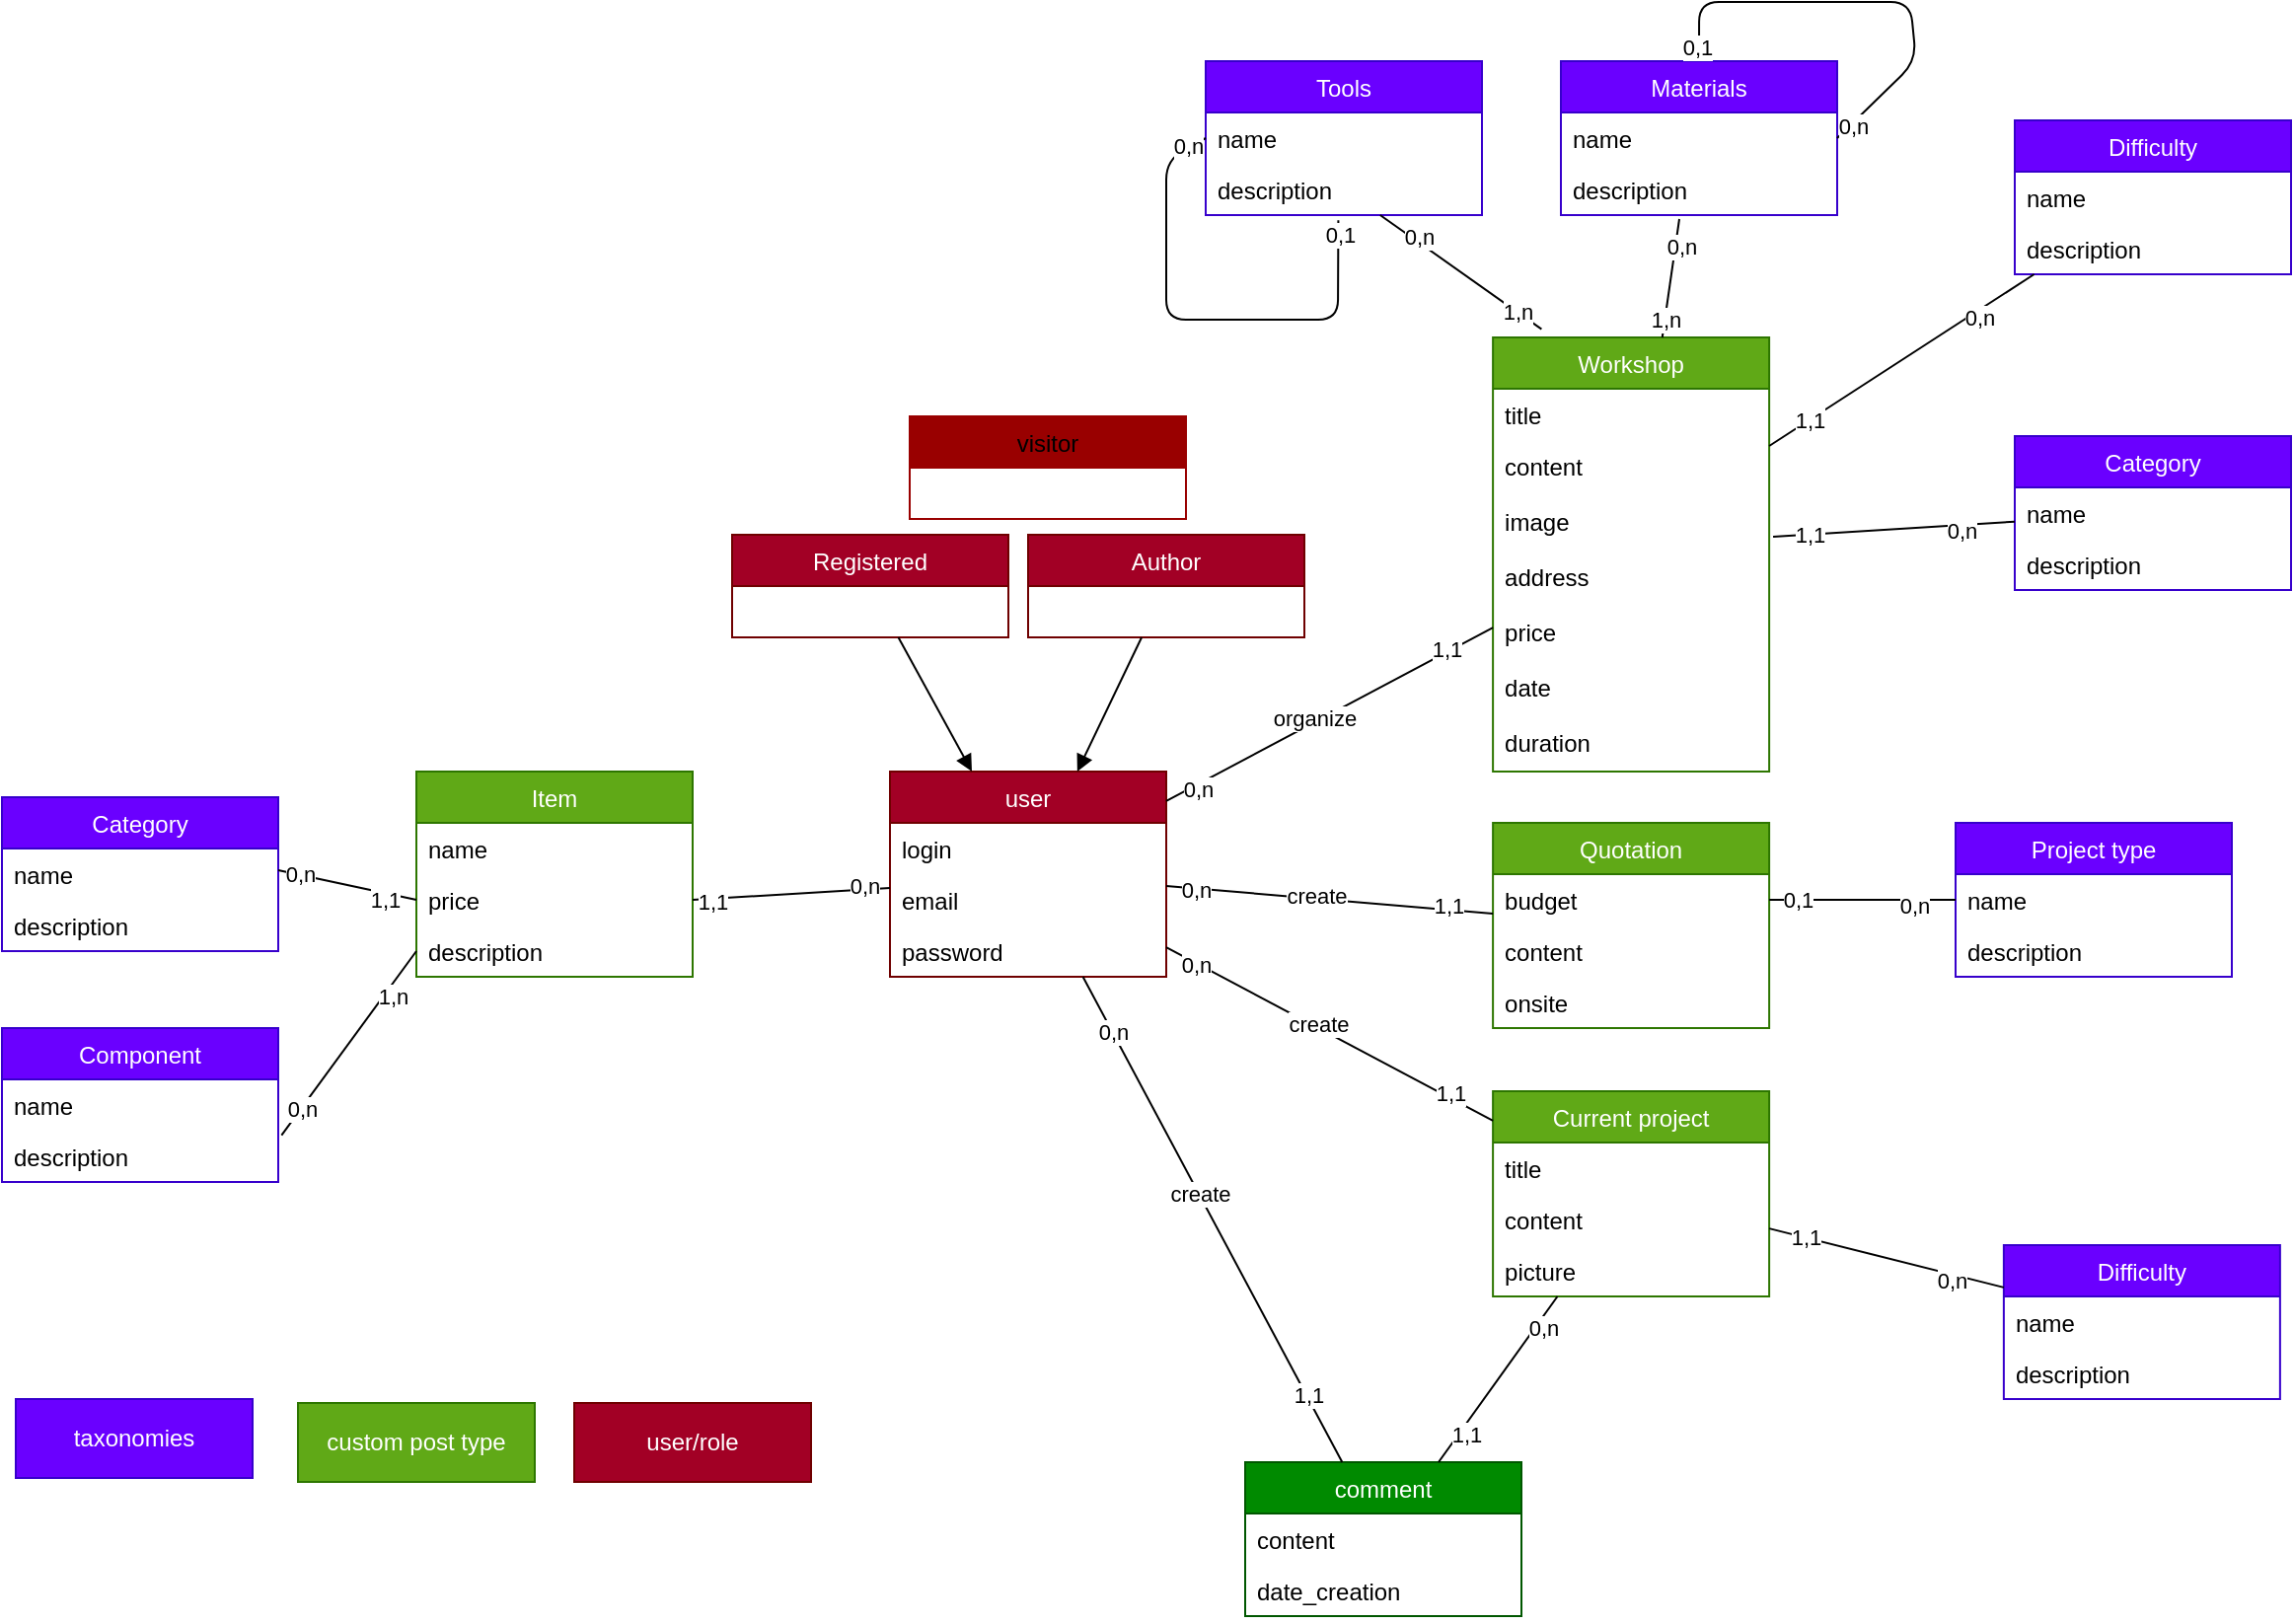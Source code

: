 <mxfile>
    <diagram id="HrtR2epMwUGBjDu_C8pM" name="Page-1">
        <mxGraphModel dx="2757" dy="847" grid="1" gridSize="10" guides="1" tooltips="1" connect="1" arrows="1" fold="1" page="1" pageScale="1" pageWidth="827" pageHeight="1169" math="0" shadow="0">
            <root>
                <mxCell id="0"/>
                <mxCell id="1" parent="0"/>
                <mxCell id="2" value="Current project" style="swimlane;fontStyle=0;childLayout=stackLayout;horizontal=1;startSize=26;horizontalStack=0;resizeParent=1;resizeParentMax=0;resizeLast=0;collapsible=1;marginBottom=0;fillColor=#60a917;strokeColor=#2D7600;fontColor=#ffffff;" parent="1" vertex="1">
                    <mxGeometry x="215.56" y="552" width="140" height="104" as="geometry"/>
                </mxCell>
                <mxCell id="3" value="title" style="text;strokeColor=none;fillColor=none;align=left;verticalAlign=top;spacingLeft=4;spacingRight=4;overflow=hidden;rotatable=0;points=[[0,0.5],[1,0.5]];portConstraint=eastwest;" parent="2" vertex="1">
                    <mxGeometry y="26" width="140" height="26" as="geometry"/>
                </mxCell>
                <mxCell id="148" value="content" style="text;strokeColor=none;fillColor=none;align=left;verticalAlign=top;spacingLeft=4;spacingRight=4;overflow=hidden;rotatable=0;points=[[0,0.5],[1,0.5]];portConstraint=eastwest;" vertex="1" parent="2">
                    <mxGeometry y="52" width="140" height="26" as="geometry"/>
                </mxCell>
                <mxCell id="4" value="picture" style="text;strokeColor=none;fillColor=none;align=left;verticalAlign=top;spacingLeft=4;spacingRight=4;overflow=hidden;rotatable=0;points=[[0,0.5],[1,0.5]];portConstraint=eastwest;" parent="2" vertex="1">
                    <mxGeometry y="78" width="140" height="26" as="geometry"/>
                </mxCell>
                <mxCell id="6" value="comment" style="swimlane;fontStyle=0;childLayout=stackLayout;horizontal=1;startSize=26;horizontalStack=0;resizeParent=1;resizeParentMax=0;resizeLast=0;collapsible=1;marginBottom=0;fillColor=#008a00;strokeColor=#005700;fontColor=#ffffff;" parent="1" vertex="1">
                    <mxGeometry x="90.0" y="740" width="140" height="78" as="geometry"/>
                </mxCell>
                <mxCell id="8" value="content" style="text;strokeColor=none;fillColor=none;align=left;verticalAlign=top;spacingLeft=4;spacingRight=4;overflow=hidden;rotatable=0;points=[[0,0.5],[1,0.5]];portConstraint=eastwest;" parent="6" vertex="1">
                    <mxGeometry y="26" width="140" height="26" as="geometry"/>
                </mxCell>
                <mxCell id="9" value="date_creation" style="text;strokeColor=none;fillColor=none;align=left;verticalAlign=top;spacingLeft=4;spacingRight=4;overflow=hidden;rotatable=0;points=[[0,0.5],[1,0.5]];portConstraint=eastwest;" parent="6" vertex="1">
                    <mxGeometry y="52" width="140" height="26" as="geometry"/>
                </mxCell>
                <mxCell id="10" value="" style="endArrow=none;html=1;" parent="1" source="6" target="2" edge="1">
                    <mxGeometry width="50" height="50" relative="1" as="geometry">
                        <mxPoint x="290" y="732" as="sourcePoint"/>
                        <mxPoint x="340" y="682" as="targetPoint"/>
                    </mxGeometry>
                </mxCell>
                <mxCell id="11" value="0,n" style="edgeLabel;html=1;align=center;verticalAlign=middle;resizable=0;points=[];" parent="10" vertex="1" connectable="0">
                    <mxGeometry x="0.667" y="-3" relative="1" as="geometry">
                        <mxPoint as="offset"/>
                    </mxGeometry>
                </mxCell>
                <mxCell id="12" value="1,1" style="edgeLabel;html=1;align=center;verticalAlign=middle;resizable=0;points=[];" parent="10" vertex="1" connectable="0">
                    <mxGeometry x="-0.627" y="-3" relative="1" as="geometry">
                        <mxPoint as="offset"/>
                    </mxGeometry>
                </mxCell>
                <mxCell id="13" value="Difficulty" style="swimlane;fontStyle=0;childLayout=stackLayout;horizontal=1;startSize=26;horizontalStack=0;resizeParent=1;resizeParentMax=0;resizeLast=0;collapsible=1;marginBottom=0;fillColor=#6a00ff;strokeColor=#3700CC;fontColor=#ffffff;" parent="1" vertex="1">
                    <mxGeometry x="474.44" y="630" width="140" height="78" as="geometry"/>
                </mxCell>
                <mxCell id="14" value="name" style="text;strokeColor=none;fillColor=none;align=left;verticalAlign=top;spacingLeft=4;spacingRight=4;overflow=hidden;rotatable=0;points=[[0,0.5],[1,0.5]];portConstraint=eastwest;" parent="13" vertex="1">
                    <mxGeometry y="26" width="140" height="26" as="geometry"/>
                </mxCell>
                <mxCell id="15" value="description" style="text;strokeColor=none;fillColor=none;align=left;verticalAlign=top;spacingLeft=4;spacingRight=4;overflow=hidden;rotatable=0;points=[[0,0.5],[1,0.5]];portConstraint=eastwest;" parent="13" vertex="1">
                    <mxGeometry y="52" width="140" height="26" as="geometry"/>
                </mxCell>
                <mxCell id="17" value="" style="endArrow=none;html=1;" parent="1" source="2" target="13" edge="1">
                    <mxGeometry width="50" height="50" relative="1" as="geometry">
                        <mxPoint x="404.44" y="600" as="sourcePoint"/>
                        <mxPoint x="454.44" y="550" as="targetPoint"/>
                    </mxGeometry>
                </mxCell>
                <mxCell id="18" value="1,1" style="edgeLabel;html=1;align=center;verticalAlign=middle;resizable=0;points=[];" parent="17" vertex="1" connectable="0">
                    <mxGeometry x="-0.702" relative="1" as="geometry">
                        <mxPoint as="offset"/>
                    </mxGeometry>
                </mxCell>
                <mxCell id="19" value="0,n" style="edgeLabel;html=1;align=center;verticalAlign=middle;resizable=0;points=[];" parent="17" vertex="1" connectable="0">
                    <mxGeometry x="0.56" y="-3" relative="1" as="geometry">
                        <mxPoint as="offset"/>
                    </mxGeometry>
                </mxCell>
                <mxCell id="29" value="Author" style="swimlane;fontStyle=0;childLayout=stackLayout;horizontal=1;startSize=26;horizontalStack=0;resizeParent=1;resizeParentMax=0;resizeLast=0;collapsible=1;marginBottom=0;fillColor=#a20025;strokeColor=#6F0000;fontColor=#ffffff;" parent="1" vertex="1">
                    <mxGeometry x="-20" y="270" width="140" height="52" as="geometry"/>
                </mxCell>
                <mxCell id="33" value="Registered" style="swimlane;fontStyle=0;childLayout=stackLayout;horizontal=1;startSize=26;horizontalStack=0;resizeParent=1;resizeParentMax=0;resizeLast=0;collapsible=1;marginBottom=0;fillColor=#a20025;strokeColor=#6F0000;fontColor=#ffffff;" parent="1" vertex="1">
                    <mxGeometry x="-170" y="270" width="140" height="52" as="geometry"/>
                </mxCell>
                <mxCell id="37" value="visitor" style="swimlane;fontStyle=0;childLayout=stackLayout;horizontal=1;startSize=26;horizontalStack=0;resizeParent=1;resizeParentMax=0;resizeLast=0;collapsible=1;marginBottom=0;fillColor=#990000;strokeColor=#990000;" parent="1" vertex="1">
                    <mxGeometry x="-80" y="210" width="140" height="52" as="geometry"/>
                </mxCell>
                <mxCell id="43" value="user" style="swimlane;fontStyle=0;childLayout=stackLayout;horizontal=1;startSize=26;horizontalStack=0;resizeParent=1;resizeParentMax=0;resizeLast=0;collapsible=1;marginBottom=0;fillColor=#a20025;strokeColor=#6F0000;fontColor=#ffffff;" parent="1" vertex="1">
                    <mxGeometry x="-90" y="390" width="140" height="104" as="geometry"/>
                </mxCell>
                <mxCell id="44" value="login" style="text;strokeColor=none;fillColor=none;align=left;verticalAlign=top;spacingLeft=4;spacingRight=4;overflow=hidden;rotatable=0;points=[[0,0.5],[1,0.5]];portConstraint=eastwest;" parent="43" vertex="1">
                    <mxGeometry y="26" width="140" height="26" as="geometry"/>
                </mxCell>
                <mxCell id="45" value="email" style="text;strokeColor=none;fillColor=none;align=left;verticalAlign=top;spacingLeft=4;spacingRight=4;overflow=hidden;rotatable=0;points=[[0,0.5],[1,0.5]];portConstraint=eastwest;" parent="43" vertex="1">
                    <mxGeometry y="52" width="140" height="26" as="geometry"/>
                </mxCell>
                <mxCell id="46" value="password" style="text;strokeColor=none;fillColor=none;align=left;verticalAlign=top;spacingLeft=4;spacingRight=4;overflow=hidden;rotatable=0;points=[[0,0.5],[1,0.5]];portConstraint=eastwest;" parent="43" vertex="1">
                    <mxGeometry y="78" width="140" height="26" as="geometry"/>
                </mxCell>
                <mxCell id="47" value="" style="endArrow=block;html=1;endFill=1;" parent="1" source="29" target="43" edge="1">
                    <mxGeometry width="50" height="50" relative="1" as="geometry">
                        <mxPoint x="430" y="80" as="sourcePoint"/>
                        <mxPoint x="480" y="30" as="targetPoint"/>
                    </mxGeometry>
                </mxCell>
                <mxCell id="48" value="" style="endArrow=block;html=1;endFill=1;" parent="1" source="33" target="43" edge="1">
                    <mxGeometry width="50" height="50" relative="1" as="geometry">
                        <mxPoint x="430" y="5.25" as="sourcePoint"/>
                        <mxPoint x="330" y="32.75" as="targetPoint"/>
                    </mxGeometry>
                </mxCell>
                <mxCell id="49" value="" style="endArrow=none;html=1;" parent="1" source="2" target="43" edge="1">
                    <mxGeometry width="50" height="50" relative="1" as="geometry">
                        <mxPoint x="330" y="160" as="sourcePoint"/>
                        <mxPoint x="380" y="110" as="targetPoint"/>
                    </mxGeometry>
                </mxCell>
                <mxCell id="50" value="create" style="edgeLabel;html=1;align=center;verticalAlign=middle;resizable=0;points=[];" parent="49" vertex="1" connectable="0">
                    <mxGeometry x="0.09" y="-2" relative="1" as="geometry">
                        <mxPoint as="offset"/>
                    </mxGeometry>
                </mxCell>
                <mxCell id="51" value="0,n" style="edgeLabel;html=1;align=center;verticalAlign=middle;resizable=0;points=[];" parent="49" vertex="1" connectable="0">
                    <mxGeometry x="0.83" y="1" relative="1" as="geometry">
                        <mxPoint x="1" as="offset"/>
                    </mxGeometry>
                </mxCell>
                <mxCell id="52" value="1,1" style="edgeLabel;html=1;align=center;verticalAlign=middle;resizable=0;points=[];" parent="49" vertex="1" connectable="0">
                    <mxGeometry x="-0.726" y="-2" relative="1" as="geometry">
                        <mxPoint as="offset"/>
                    </mxGeometry>
                </mxCell>
                <mxCell id="54" value="" style="endArrow=none;html=1;" parent="1" source="43" target="6" edge="1">
                    <mxGeometry width="50" height="50" relative="1" as="geometry">
                        <mxPoint y="490" as="sourcePoint"/>
                        <mxPoint x="50" y="440" as="targetPoint"/>
                    </mxGeometry>
                </mxCell>
                <mxCell id="55" value="create" style="edgeLabel;html=1;align=center;verticalAlign=middle;resizable=0;points=[];" parent="54" vertex="1" connectable="0">
                    <mxGeometry x="-0.108" relative="1" as="geometry">
                        <mxPoint as="offset"/>
                    </mxGeometry>
                </mxCell>
                <mxCell id="56" value="0,n" style="edgeLabel;html=1;align=center;verticalAlign=middle;resizable=0;points=[];" parent="54" vertex="1" connectable="0">
                    <mxGeometry x="-0.774" relative="1" as="geometry">
                        <mxPoint as="offset"/>
                    </mxGeometry>
                </mxCell>
                <mxCell id="57" value="1,1" style="edgeLabel;html=1;align=center;verticalAlign=middle;resizable=0;points=[];" parent="54" vertex="1" connectable="0">
                    <mxGeometry x="0.73" y="1" relative="1" as="geometry">
                        <mxPoint as="offset"/>
                    </mxGeometry>
                </mxCell>
                <mxCell id="61" value="user/role" style="rounded=0;whiteSpace=wrap;html=1;fillColor=#a20025;strokeColor=#6F0000;fontColor=#ffffff;" parent="1" vertex="1">
                    <mxGeometry x="-250" y="710" width="120" height="40" as="geometry"/>
                </mxCell>
                <mxCell id="65" value="custom post type" style="rounded=0;whiteSpace=wrap;html=1;fillColor=#60a917;strokeColor=#2D7600;fontColor=#ffffff;" parent="1" vertex="1">
                    <mxGeometry x="-390" y="710" width="120" height="40" as="geometry"/>
                </mxCell>
                <mxCell id="66" value="taxonomies" style="rounded=0;whiteSpace=wrap;html=1;fillColor=#6a00ff;strokeColor=#3700CC;fontColor=#ffffff;" parent="1" vertex="1">
                    <mxGeometry x="-533" y="708" width="120" height="40" as="geometry"/>
                </mxCell>
                <mxCell id="75" value="Quotation" style="swimlane;fontStyle=0;childLayout=stackLayout;horizontal=1;startSize=26;horizontalStack=0;resizeParent=1;resizeParentMax=0;resizeLast=0;collapsible=1;marginBottom=0;fillColor=#60a917;strokeColor=#2D7600;fontColor=#ffffff;" parent="1" vertex="1">
                    <mxGeometry x="215.56" y="416" width="140" height="104" as="geometry"/>
                </mxCell>
                <mxCell id="76" value="budget" style="text;strokeColor=none;fillColor=none;align=left;verticalAlign=top;spacingLeft=4;spacingRight=4;overflow=hidden;rotatable=0;points=[[0,0.5],[1,0.5]];portConstraint=eastwest;" parent="75" vertex="1">
                    <mxGeometry y="26" width="140" height="26" as="geometry"/>
                </mxCell>
                <mxCell id="147" value="content" style="text;strokeColor=none;fillColor=none;align=left;verticalAlign=top;spacingLeft=4;spacingRight=4;overflow=hidden;rotatable=0;points=[[0,0.5],[1,0.5]];portConstraint=eastwest;" vertex="1" parent="75">
                    <mxGeometry y="52" width="140" height="26" as="geometry"/>
                </mxCell>
                <mxCell id="77" value="onsite" style="text;strokeColor=none;fillColor=none;align=left;verticalAlign=top;spacingLeft=4;spacingRight=4;overflow=hidden;rotatable=0;points=[[0,0.5],[1,0.5]];portConstraint=eastwest;" parent="75" vertex="1">
                    <mxGeometry y="78" width="140" height="26" as="geometry"/>
                </mxCell>
                <mxCell id="78" value="" style="endArrow=none;html=1;" parent="1" source="75" target="43" edge="1">
                    <mxGeometry width="50" height="50" relative="1" as="geometry">
                        <mxPoint x="205.56" y="331.997" as="sourcePoint"/>
                        <mxPoint x="40" y="333.623" as="targetPoint"/>
                    </mxGeometry>
                </mxCell>
                <mxCell id="79" value="create" style="edgeLabel;html=1;align=center;verticalAlign=middle;resizable=0;points=[];" parent="78" vertex="1" connectable="0">
                    <mxGeometry x="0.09" y="-2" relative="1" as="geometry">
                        <mxPoint as="offset"/>
                    </mxGeometry>
                </mxCell>
                <mxCell id="80" value="0,n" style="edgeLabel;html=1;align=center;verticalAlign=middle;resizable=0;points=[];" parent="78" vertex="1" connectable="0">
                    <mxGeometry x="0.83" y="1" relative="1" as="geometry">
                        <mxPoint x="1" as="offset"/>
                    </mxGeometry>
                </mxCell>
                <mxCell id="81" value="1,1" style="edgeLabel;html=1;align=center;verticalAlign=middle;resizable=0;points=[];" parent="78" vertex="1" connectable="0">
                    <mxGeometry x="-0.726" y="-2" relative="1" as="geometry">
                        <mxPoint as="offset"/>
                    </mxGeometry>
                </mxCell>
                <mxCell id="82" value="Project type" style="swimlane;fontStyle=0;childLayout=stackLayout;horizontal=1;startSize=26;horizontalStack=0;resizeParent=1;resizeParentMax=0;resizeLast=0;collapsible=1;marginBottom=0;fillColor=#6a00ff;strokeColor=#3700CC;fontColor=#ffffff;" parent="1" vertex="1">
                    <mxGeometry x="450" y="416" width="140" height="78" as="geometry"/>
                </mxCell>
                <mxCell id="83" value="name" style="text;strokeColor=none;fillColor=none;align=left;verticalAlign=top;spacingLeft=4;spacingRight=4;overflow=hidden;rotatable=0;points=[[0,0.5],[1,0.5]];portConstraint=eastwest;" parent="82" vertex="1">
                    <mxGeometry y="26" width="140" height="26" as="geometry"/>
                </mxCell>
                <mxCell id="84" value="description" style="text;strokeColor=none;fillColor=none;align=left;verticalAlign=top;spacingLeft=4;spacingRight=4;overflow=hidden;rotatable=0;points=[[0,0.5],[1,0.5]];portConstraint=eastwest;" parent="82" vertex="1">
                    <mxGeometry y="52" width="140" height="26" as="geometry"/>
                </mxCell>
                <mxCell id="85" value="" style="endArrow=none;html=1;exitX=1;exitY=0.5;exitDx=0;exitDy=0;" parent="1" source="76" target="82" edge="1">
                    <mxGeometry width="50" height="50" relative="1" as="geometry">
                        <mxPoint x="344.44" y="511.17" as="sourcePoint"/>
                        <mxPoint x="468.88" y="511.17" as="targetPoint"/>
                        <Array as="points"/>
                    </mxGeometry>
                </mxCell>
                <mxCell id="86" value="0,1" style="edgeLabel;html=1;align=center;verticalAlign=middle;resizable=0;points=[];" parent="85" vertex="1" connectable="0">
                    <mxGeometry x="-0.702" relative="1" as="geometry">
                        <mxPoint as="offset"/>
                    </mxGeometry>
                </mxCell>
                <mxCell id="87" value="0,n" style="edgeLabel;html=1;align=center;verticalAlign=middle;resizable=0;points=[];" parent="85" vertex="1" connectable="0">
                    <mxGeometry x="0.56" y="-3" relative="1" as="geometry">
                        <mxPoint as="offset"/>
                    </mxGeometry>
                </mxCell>
                <mxCell id="88" value="Workshop" style="swimlane;fontStyle=0;childLayout=stackLayout;horizontal=1;startSize=26;horizontalStack=0;resizeParent=1;resizeParentMax=0;resizeLast=0;collapsible=1;marginBottom=0;fillColor=#60a917;strokeColor=#2D7600;fontColor=#ffffff;" parent="1" vertex="1">
                    <mxGeometry x="215.56" y="170" width="140" height="220" as="geometry"/>
                </mxCell>
                <mxCell id="89" value="title" style="text;strokeColor=none;fillColor=none;align=left;verticalAlign=top;spacingLeft=4;spacingRight=4;overflow=hidden;rotatable=0;points=[[0,0.5],[1,0.5]];portConstraint=eastwest;" parent="88" vertex="1">
                    <mxGeometry y="26" width="140" height="26" as="geometry"/>
                </mxCell>
                <mxCell id="90" value="content" style="text;strokeColor=none;fillColor=none;align=left;verticalAlign=top;spacingLeft=4;spacingRight=4;overflow=hidden;rotatable=0;points=[[0,0.5],[1,0.5]];portConstraint=eastwest;" parent="88" vertex="1">
                    <mxGeometry y="52" width="140" height="28" as="geometry"/>
                </mxCell>
                <mxCell id="142" value="image" style="text;strokeColor=none;fillColor=none;align=left;verticalAlign=top;spacingLeft=4;spacingRight=4;overflow=hidden;rotatable=0;points=[[0,0.5],[1,0.5]];portConstraint=eastwest;" vertex="1" parent="88">
                    <mxGeometry y="80" width="140" height="28" as="geometry"/>
                </mxCell>
                <mxCell id="143" value="address" style="text;strokeColor=none;fillColor=none;align=left;verticalAlign=top;spacingLeft=4;spacingRight=4;overflow=hidden;rotatable=0;points=[[0,0.5],[1,0.5]];portConstraint=eastwest;" vertex="1" parent="88">
                    <mxGeometry y="108" width="140" height="28" as="geometry"/>
                </mxCell>
                <mxCell id="144" value="price" style="text;strokeColor=none;fillColor=none;align=left;verticalAlign=top;spacingLeft=4;spacingRight=4;overflow=hidden;rotatable=0;points=[[0,0.5],[1,0.5]];portConstraint=eastwest;" vertex="1" parent="88">
                    <mxGeometry y="136" width="140" height="28" as="geometry"/>
                </mxCell>
                <mxCell id="145" value="date" style="text;strokeColor=none;fillColor=none;align=left;verticalAlign=top;spacingLeft=4;spacingRight=4;overflow=hidden;rotatable=0;points=[[0,0.5],[1,0.5]];portConstraint=eastwest;" vertex="1" parent="88">
                    <mxGeometry y="164" width="140" height="28" as="geometry"/>
                </mxCell>
                <mxCell id="146" value="duration" style="text;strokeColor=none;fillColor=none;align=left;verticalAlign=top;spacingLeft=4;spacingRight=4;overflow=hidden;rotatable=0;points=[[0,0.5],[1,0.5]];portConstraint=eastwest;" vertex="1" parent="88">
                    <mxGeometry y="192" width="140" height="28" as="geometry"/>
                </mxCell>
                <mxCell id="92" value="Category" style="swimlane;fontStyle=0;childLayout=stackLayout;horizontal=1;startSize=26;horizontalStack=0;resizeParent=1;resizeParentMax=0;resizeLast=0;collapsible=1;marginBottom=0;fillColor=#6a00ff;strokeColor=#3700CC;fontColor=#ffffff;" parent="1" vertex="1">
                    <mxGeometry x="480" y="220" width="140" height="78" as="geometry"/>
                </mxCell>
                <mxCell id="93" value="name" style="text;strokeColor=none;fillColor=none;align=left;verticalAlign=top;spacingLeft=4;spacingRight=4;overflow=hidden;rotatable=0;points=[[0,0.5],[1,0.5]];portConstraint=eastwest;" parent="92" vertex="1">
                    <mxGeometry y="26" width="140" height="26" as="geometry"/>
                </mxCell>
                <mxCell id="94" value="description" style="text;strokeColor=none;fillColor=none;align=left;verticalAlign=top;spacingLeft=4;spacingRight=4;overflow=hidden;rotatable=0;points=[[0,0.5],[1,0.5]];portConstraint=eastwest;" parent="92" vertex="1">
                    <mxGeometry y="52" width="140" height="26" as="geometry"/>
                </mxCell>
                <mxCell id="95" value="" style="endArrow=none;html=1;exitX=1.014;exitY=0.75;exitDx=0;exitDy=0;exitPerimeter=0;" parent="1" source="142" target="92" edge="1">
                    <mxGeometry width="50" height="50" relative="1" as="geometry">
                        <mxPoint x="370" y="200" as="sourcePoint"/>
                        <mxPoint x="474.44" y="211.17" as="targetPoint"/>
                        <Array as="points"/>
                    </mxGeometry>
                </mxCell>
                <mxCell id="96" value="1,1" style="edgeLabel;html=1;align=center;verticalAlign=middle;resizable=0;points=[];" parent="95" vertex="1" connectable="0">
                    <mxGeometry x="-0.702" relative="1" as="geometry">
                        <mxPoint as="offset"/>
                    </mxGeometry>
                </mxCell>
                <mxCell id="97" value="0,n" style="edgeLabel;html=1;align=center;verticalAlign=middle;resizable=0;points=[];" parent="95" vertex="1" connectable="0">
                    <mxGeometry x="0.56" y="-3" relative="1" as="geometry">
                        <mxPoint as="offset"/>
                    </mxGeometry>
                </mxCell>
                <mxCell id="98" value="" style="endArrow=none;html=1;" parent="1" source="88" target="43" edge="1">
                    <mxGeometry width="50" height="50" relative="1" as="geometry">
                        <mxPoint x="225.56" y="218.777" as="sourcePoint"/>
                        <mxPoint x="60" y="280.003" as="targetPoint"/>
                    </mxGeometry>
                </mxCell>
                <mxCell id="99" value="organize" style="edgeLabel;html=1;align=center;verticalAlign=middle;resizable=0;points=[];" parent="98" vertex="1" connectable="0">
                    <mxGeometry x="0.09" y="-2" relative="1" as="geometry">
                        <mxPoint as="offset"/>
                    </mxGeometry>
                </mxCell>
                <mxCell id="100" value="0,n" style="edgeLabel;html=1;align=center;verticalAlign=middle;resizable=0;points=[];" parent="98" vertex="1" connectable="0">
                    <mxGeometry x="0.83" y="1" relative="1" as="geometry">
                        <mxPoint x="1" as="offset"/>
                    </mxGeometry>
                </mxCell>
                <mxCell id="101" value="1,1" style="edgeLabel;html=1;align=center;verticalAlign=middle;resizable=0;points=[];" parent="98" vertex="1" connectable="0">
                    <mxGeometry x="-0.726" y="-2" relative="1" as="geometry">
                        <mxPoint as="offset"/>
                    </mxGeometry>
                </mxCell>
                <mxCell id="103" value="Difficulty" style="swimlane;fontStyle=0;childLayout=stackLayout;horizontal=1;startSize=26;horizontalStack=0;resizeParent=1;resizeParentMax=0;resizeLast=0;collapsible=1;marginBottom=0;fillColor=#6a00ff;strokeColor=#3700CC;fontColor=#ffffff;" parent="1" vertex="1">
                    <mxGeometry x="480" y="60" width="140" height="78" as="geometry"/>
                </mxCell>
                <mxCell id="104" value="name" style="text;strokeColor=none;fillColor=none;align=left;verticalAlign=top;spacingLeft=4;spacingRight=4;overflow=hidden;rotatable=0;points=[[0,0.5],[1,0.5]];portConstraint=eastwest;" parent="103" vertex="1">
                    <mxGeometry y="26" width="140" height="26" as="geometry"/>
                </mxCell>
                <mxCell id="105" value="description" style="text;strokeColor=none;fillColor=none;align=left;verticalAlign=top;spacingLeft=4;spacingRight=4;overflow=hidden;rotatable=0;points=[[0,0.5],[1,0.5]];portConstraint=eastwest;" parent="103" vertex="1">
                    <mxGeometry y="52" width="140" height="26" as="geometry"/>
                </mxCell>
                <mxCell id="112" value="" style="endArrow=none;html=1;exitX=1;exitY=0.25;exitDx=0;exitDy=0;" parent="1" source="88" target="103" edge="1">
                    <mxGeometry width="50" height="50" relative="1" as="geometry">
                        <mxPoint x="340.0" y="118.41" as="sourcePoint"/>
                        <mxPoint x="464.44" y="118.41" as="targetPoint"/>
                    </mxGeometry>
                </mxCell>
                <mxCell id="113" value="1,1" style="edgeLabel;html=1;align=center;verticalAlign=middle;resizable=0;points=[];" parent="112" vertex="1" connectable="0">
                    <mxGeometry x="-0.702" relative="1" as="geometry">
                        <mxPoint as="offset"/>
                    </mxGeometry>
                </mxCell>
                <mxCell id="114" value="0,n" style="edgeLabel;html=1;align=center;verticalAlign=middle;resizable=0;points=[];" parent="112" vertex="1" connectable="0">
                    <mxGeometry x="0.56" y="-3" relative="1" as="geometry">
                        <mxPoint as="offset"/>
                    </mxGeometry>
                </mxCell>
                <mxCell id="115" value="Materials" style="swimlane;fontStyle=0;childLayout=stackLayout;horizontal=1;startSize=26;horizontalStack=0;resizeParent=1;resizeParentMax=0;resizeLast=0;collapsible=1;marginBottom=0;fillColor=#6a00ff;strokeColor=#3700CC;fontColor=#ffffff;" parent="1" vertex="1">
                    <mxGeometry x="250" y="30" width="140" height="78" as="geometry"/>
                </mxCell>
                <mxCell id="116" value="name" style="text;strokeColor=none;fillColor=none;align=left;verticalAlign=top;spacingLeft=4;spacingRight=4;overflow=hidden;rotatable=0;points=[[0,0.5],[1,0.5]];portConstraint=eastwest;" parent="115" vertex="1">
                    <mxGeometry y="26" width="140" height="26" as="geometry"/>
                </mxCell>
                <mxCell id="117" value="description" style="text;strokeColor=none;fillColor=none;align=left;verticalAlign=top;spacingLeft=4;spacingRight=4;overflow=hidden;rotatable=0;points=[[0,0.5],[1,0.5]];portConstraint=eastwest;" parent="115" vertex="1">
                    <mxGeometry y="52" width="140" height="26" as="geometry"/>
                </mxCell>
                <mxCell id="121" value="" style="endArrow=none;html=1;" parent="1" source="88" edge="1">
                    <mxGeometry width="50" height="50" relative="1" as="geometry">
                        <mxPoint x="250.0" y="165.92" as="sourcePoint"/>
                        <mxPoint x="310" y="110" as="targetPoint"/>
                    </mxGeometry>
                </mxCell>
                <mxCell id="122" value="1,n" style="edgeLabel;html=1;align=center;verticalAlign=middle;resizable=0;points=[];" parent="121" vertex="1" connectable="0">
                    <mxGeometry x="-0.702" relative="1" as="geometry">
                        <mxPoint as="offset"/>
                    </mxGeometry>
                </mxCell>
                <mxCell id="123" value="0,n" style="edgeLabel;html=1;align=center;verticalAlign=middle;resizable=0;points=[];" parent="121" vertex="1" connectable="0">
                    <mxGeometry x="0.56" y="-3" relative="1" as="geometry">
                        <mxPoint as="offset"/>
                    </mxGeometry>
                </mxCell>
                <mxCell id="124" value="Tools" style="swimlane;fontStyle=0;childLayout=stackLayout;horizontal=1;startSize=26;horizontalStack=0;resizeParent=1;resizeParentMax=0;resizeLast=0;collapsible=1;marginBottom=0;fillColor=#6a00ff;strokeColor=#3700CC;fontColor=#ffffff;" parent="1" vertex="1">
                    <mxGeometry x="70" y="30" width="140" height="78" as="geometry"/>
                </mxCell>
                <mxCell id="125" value="name" style="text;strokeColor=none;fillColor=none;align=left;verticalAlign=top;spacingLeft=4;spacingRight=4;overflow=hidden;rotatable=0;points=[[0,0.5],[1,0.5]];portConstraint=eastwest;" parent="124" vertex="1">
                    <mxGeometry y="26" width="140" height="26" as="geometry"/>
                </mxCell>
                <mxCell id="126" value="description" style="text;strokeColor=none;fillColor=none;align=left;verticalAlign=top;spacingLeft=4;spacingRight=4;overflow=hidden;rotatable=0;points=[[0,0.5],[1,0.5]];portConstraint=eastwest;" parent="124" vertex="1">
                    <mxGeometry y="52" width="140" height="26" as="geometry"/>
                </mxCell>
                <mxCell id="130" value="" style="endArrow=none;html=1;entryX=0.48;entryY=1.102;entryDx=0;entryDy=0;entryPerimeter=0;exitX=0;exitY=0.5;exitDx=0;exitDy=0;" parent="124" source="125" target="126" edge="1">
                    <mxGeometry width="50" height="50" relative="1" as="geometry">
                        <mxPoint x="-140" y="50" as="sourcePoint"/>
                        <mxPoint x="-207.06" y="89.494" as="targetPoint"/>
                        <Array as="points">
                            <mxPoint x="-20" y="50"/>
                            <mxPoint x="-20" y="131"/>
                            <mxPoint x="20" y="131"/>
                            <mxPoint x="67" y="131"/>
                        </Array>
                    </mxGeometry>
                </mxCell>
                <mxCell id="131" value="0,n" style="edgeLabel;html=1;align=center;verticalAlign=middle;resizable=0;points=[];" parent="130" vertex="1" connectable="0">
                    <mxGeometry x="-0.917" y="-1" relative="1" as="geometry">
                        <mxPoint as="offset"/>
                    </mxGeometry>
                </mxCell>
                <mxCell id="132" value="0,1" style="edgeLabel;html=1;align=center;verticalAlign=middle;resizable=0;points=[];" parent="130" vertex="1" connectable="0">
                    <mxGeometry x="0.939" y="-1" relative="1" as="geometry">
                        <mxPoint as="offset"/>
                    </mxGeometry>
                </mxCell>
                <mxCell id="127" value="" style="endArrow=none;html=1;exitX=0.176;exitY=-0.019;exitDx=0;exitDy=0;exitPerimeter=0;" parent="1" source="88" target="126" edge="1">
                    <mxGeometry width="50" height="50" relative="1" as="geometry">
                        <mxPoint x="155.188" y="180" as="sourcePoint"/>
                        <mxPoint x="170" y="120" as="targetPoint"/>
                    </mxGeometry>
                </mxCell>
                <mxCell id="128" value="1,n" style="edgeLabel;html=1;align=center;verticalAlign=middle;resizable=0;points=[];" parent="127" vertex="1" connectable="0">
                    <mxGeometry x="-0.702" relative="1" as="geometry">
                        <mxPoint as="offset"/>
                    </mxGeometry>
                </mxCell>
                <mxCell id="129" value="0,n" style="edgeLabel;html=1;align=center;verticalAlign=middle;resizable=0;points=[];" parent="127" vertex="1" connectable="0">
                    <mxGeometry x="0.56" y="-3" relative="1" as="geometry">
                        <mxPoint as="offset"/>
                    </mxGeometry>
                </mxCell>
                <mxCell id="136" value="" style="endArrow=none;html=1;exitX=1;exitY=0.5;exitDx=0;exitDy=0;" parent="1" source="116" edge="1">
                    <mxGeometry width="50" height="50" relative="1" as="geometry">
                        <mxPoint x="387" y="39" as="sourcePoint"/>
                        <mxPoint x="320" y="30" as="targetPoint"/>
                        <Array as="points">
                            <mxPoint x="430" y="30"/>
                            <mxPoint x="427.06"/>
                            <mxPoint x="320.06"/>
                        </Array>
                    </mxGeometry>
                </mxCell>
                <mxCell id="137" value="0,n" style="edgeLabel;html=1;align=center;verticalAlign=middle;resizable=0;points=[];" parent="136" vertex="1" connectable="0">
                    <mxGeometry x="-0.917" y="-1" relative="1" as="geometry">
                        <mxPoint as="offset"/>
                    </mxGeometry>
                </mxCell>
                <mxCell id="138" value="0,1" style="edgeLabel;html=1;align=center;verticalAlign=middle;resizable=0;points=[];" parent="136" vertex="1" connectable="0">
                    <mxGeometry x="0.939" y="-1" relative="1" as="geometry">
                        <mxPoint as="offset"/>
                    </mxGeometry>
                </mxCell>
                <mxCell id="149" value="Item" style="swimlane;fontStyle=0;childLayout=stackLayout;horizontal=1;startSize=26;horizontalStack=0;resizeParent=1;resizeParentMax=0;resizeLast=0;collapsible=1;marginBottom=0;fillColor=#60a917;strokeColor=#2D7600;fontColor=#ffffff;" vertex="1" parent="1">
                    <mxGeometry x="-330" y="390" width="140" height="104" as="geometry"/>
                </mxCell>
                <mxCell id="150" value="name" style="text;strokeColor=none;fillColor=none;align=left;verticalAlign=top;spacingLeft=4;spacingRight=4;overflow=hidden;rotatable=0;points=[[0,0.5],[1,0.5]];portConstraint=eastwest;" vertex="1" parent="149">
                    <mxGeometry y="26" width="140" height="26" as="geometry"/>
                </mxCell>
                <mxCell id="151" value="price" style="text;strokeColor=none;fillColor=none;align=left;verticalAlign=top;spacingLeft=4;spacingRight=4;overflow=hidden;rotatable=0;points=[[0,0.5],[1,0.5]];portConstraint=eastwest;" vertex="1" parent="149">
                    <mxGeometry y="52" width="140" height="26" as="geometry"/>
                </mxCell>
                <mxCell id="152" value="description" style="text;strokeColor=none;fillColor=none;align=left;verticalAlign=top;spacingLeft=4;spacingRight=4;overflow=hidden;rotatable=0;points=[[0,0.5],[1,0.5]];portConstraint=eastwest;" vertex="1" parent="149">
                    <mxGeometry y="78" width="140" height="26" as="geometry"/>
                </mxCell>
                <mxCell id="155" value="Category" style="swimlane;fontStyle=0;childLayout=stackLayout;horizontal=1;startSize=26;horizontalStack=0;resizeParent=1;resizeParentMax=0;resizeLast=0;collapsible=1;marginBottom=0;fillColor=#6a00ff;strokeColor=#3700CC;fontColor=#ffffff;" vertex="1" parent="1">
                    <mxGeometry x="-540" y="403" width="140" height="78" as="geometry"/>
                </mxCell>
                <mxCell id="156" value="name" style="text;strokeColor=none;fillColor=none;align=left;verticalAlign=top;spacingLeft=4;spacingRight=4;overflow=hidden;rotatable=0;points=[[0,0.5],[1,0.5]];portConstraint=eastwest;" vertex="1" parent="155">
                    <mxGeometry y="26" width="140" height="26" as="geometry"/>
                </mxCell>
                <mxCell id="157" value="description" style="text;strokeColor=none;fillColor=none;align=left;verticalAlign=top;spacingLeft=4;spacingRight=4;overflow=hidden;rotatable=0;points=[[0,0.5],[1,0.5]];portConstraint=eastwest;" vertex="1" parent="155">
                    <mxGeometry y="52" width="140" height="26" as="geometry"/>
                </mxCell>
                <mxCell id="158" value="" style="endArrow=none;html=1;entryX=0;entryY=0.5;entryDx=0;entryDy=0;" edge="1" parent="1" target="151">
                    <mxGeometry width="50" height="50" relative="1" as="geometry">
                        <mxPoint x="-400" y="440" as="sourcePoint"/>
                        <mxPoint x="-290.52" y="438.184" as="targetPoint"/>
                        <Array as="points"/>
                    </mxGeometry>
                </mxCell>
                <mxCell id="159" value="0,n" style="edgeLabel;html=1;align=center;verticalAlign=middle;resizable=0;points=[];" vertex="1" connectable="0" parent="158">
                    <mxGeometry x="-0.702" relative="1" as="geometry">
                        <mxPoint as="offset"/>
                    </mxGeometry>
                </mxCell>
                <mxCell id="160" value="1,1" style="edgeLabel;html=1;align=center;verticalAlign=middle;resizable=0;points=[];" vertex="1" connectable="0" parent="158">
                    <mxGeometry x="0.56" y="-3" relative="1" as="geometry">
                        <mxPoint as="offset"/>
                    </mxGeometry>
                </mxCell>
                <mxCell id="161" value="Component" style="swimlane;fontStyle=0;childLayout=stackLayout;horizontal=1;startSize=26;horizontalStack=0;resizeParent=1;resizeParentMax=0;resizeLast=0;collapsible=1;marginBottom=0;fillColor=#6a00ff;strokeColor=#3700CC;fontColor=#ffffff;" vertex="1" parent="1">
                    <mxGeometry x="-540" y="520" width="140" height="78" as="geometry"/>
                </mxCell>
                <mxCell id="162" value="name" style="text;strokeColor=none;fillColor=none;align=left;verticalAlign=top;spacingLeft=4;spacingRight=4;overflow=hidden;rotatable=0;points=[[0,0.5],[1,0.5]];portConstraint=eastwest;" vertex="1" parent="161">
                    <mxGeometry y="26" width="140" height="26" as="geometry"/>
                </mxCell>
                <mxCell id="163" value="description" style="text;strokeColor=none;fillColor=none;align=left;verticalAlign=top;spacingLeft=4;spacingRight=4;overflow=hidden;rotatable=0;points=[[0,0.5],[1,0.5]];portConstraint=eastwest;" vertex="1" parent="161">
                    <mxGeometry y="52" width="140" height="26" as="geometry"/>
                </mxCell>
                <mxCell id="164" value="" style="endArrow=none;html=1;exitX=1.012;exitY=0.09;exitDx=0;exitDy=0;entryX=0;entryY=0.5;entryDx=0;entryDy=0;exitPerimeter=0;" edge="1" parent="1" source="163" target="152">
                    <mxGeometry width="50" height="50" relative="1" as="geometry">
                        <mxPoint x="-410.0" y="570" as="sourcePoint"/>
                        <mxPoint x="-315.56" y="570" as="targetPoint"/>
                        <Array as="points"/>
                    </mxGeometry>
                </mxCell>
                <mxCell id="165" value="0,n" style="edgeLabel;html=1;align=center;verticalAlign=middle;resizable=0;points=[];" vertex="1" connectable="0" parent="164">
                    <mxGeometry x="-0.702" relative="1" as="geometry">
                        <mxPoint as="offset"/>
                    </mxGeometry>
                </mxCell>
                <mxCell id="166" value="1,n" style="edgeLabel;html=1;align=center;verticalAlign=middle;resizable=0;points=[];" vertex="1" connectable="0" parent="164">
                    <mxGeometry x="0.56" y="-3" relative="1" as="geometry">
                        <mxPoint as="offset"/>
                    </mxGeometry>
                </mxCell>
                <mxCell id="167" value="" style="endArrow=none;html=1;entryX=1;entryY=0.5;entryDx=0;entryDy=0;" edge="1" parent="1" target="151">
                    <mxGeometry width="50" height="50" relative="1" as="geometry">
                        <mxPoint x="-90.0" y="449.044" as="sourcePoint"/>
                        <mxPoint x="-255.56" y="434.956" as="targetPoint"/>
                    </mxGeometry>
                </mxCell>
                <mxCell id="169" value="1,1" style="edgeLabel;html=1;align=center;verticalAlign=middle;resizable=0;points=[];" vertex="1" connectable="0" parent="167">
                    <mxGeometry x="0.83" y="1" relative="1" as="geometry">
                        <mxPoint x="1" as="offset"/>
                    </mxGeometry>
                </mxCell>
                <mxCell id="170" value="0,n" style="edgeLabel;html=1;align=center;verticalAlign=middle;resizable=0;points=[];" vertex="1" connectable="0" parent="167">
                    <mxGeometry x="-0.726" y="-2" relative="1" as="geometry">
                        <mxPoint as="offset"/>
                    </mxGeometry>
                </mxCell>
            </root>
        </mxGraphModel>
    </diagram>
</mxfile>
